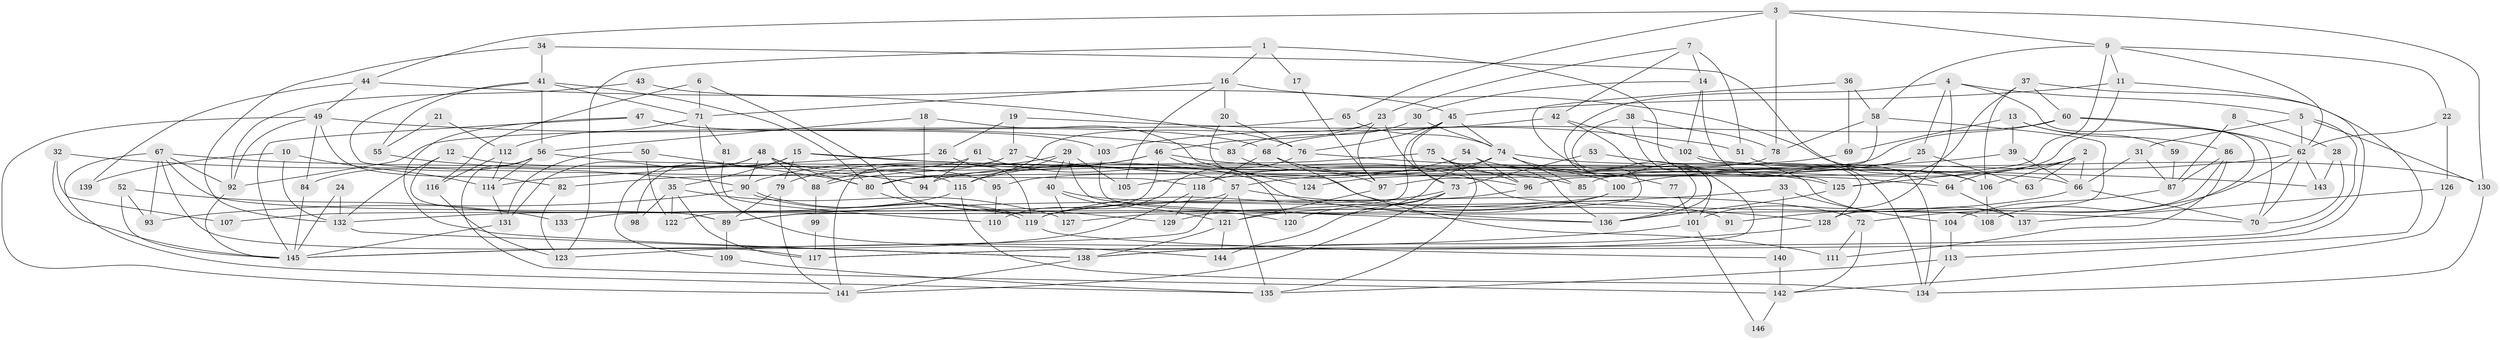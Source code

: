 // coarse degree distribution, {7: 0.0958904109589041, 5: 0.136986301369863, 10: 0.1095890410958904, 3: 0.2465753424657534, 8: 0.0547945205479452, 4: 0.1095890410958904, 2: 0.0958904109589041, 15: 0.0136986301369863, 6: 0.0684931506849315, 9: 0.0136986301369863, 13: 0.0136986301369863, 14: 0.0136986301369863, 1: 0.0136986301369863, 11: 0.0136986301369863}
// Generated by graph-tools (version 1.1) at 2025/18/03/04/25 18:18:39]
// undirected, 146 vertices, 292 edges
graph export_dot {
graph [start="1"]
  node [color=gray90,style=filled];
  1;
  2;
  3;
  4;
  5;
  6;
  7;
  8;
  9;
  10;
  11;
  12;
  13;
  14;
  15;
  16;
  17;
  18;
  19;
  20;
  21;
  22;
  23;
  24;
  25;
  26;
  27;
  28;
  29;
  30;
  31;
  32;
  33;
  34;
  35;
  36;
  37;
  38;
  39;
  40;
  41;
  42;
  43;
  44;
  45;
  46;
  47;
  48;
  49;
  50;
  51;
  52;
  53;
  54;
  55;
  56;
  57;
  58;
  59;
  60;
  61;
  62;
  63;
  64;
  65;
  66;
  67;
  68;
  69;
  70;
  71;
  72;
  73;
  74;
  75;
  76;
  77;
  78;
  79;
  80;
  81;
  82;
  83;
  84;
  85;
  86;
  87;
  88;
  89;
  90;
  91;
  92;
  93;
  94;
  95;
  96;
  97;
  98;
  99;
  100;
  101;
  102;
  103;
  104;
  105;
  106;
  107;
  108;
  109;
  110;
  111;
  112;
  113;
  114;
  115;
  116;
  117;
  118;
  119;
  120;
  121;
  122;
  123;
  124;
  125;
  126;
  127;
  128;
  129;
  130;
  131;
  132;
  133;
  134;
  135;
  136;
  137;
  138;
  139;
  140;
  141;
  142;
  143;
  144;
  145;
  146;
  1 -- 123;
  1 -- 16;
  1 -- 17;
  1 -- 125;
  2 -- 125;
  2 -- 106;
  2 -- 63;
  2 -- 64;
  2 -- 66;
  3 -- 44;
  3 -- 65;
  3 -- 9;
  3 -- 78;
  3 -- 130;
  4 -- 127;
  4 -- 108;
  4 -- 5;
  4 -- 25;
  4 -- 101;
  5 -- 62;
  5 -- 31;
  5 -- 117;
  5 -- 130;
  6 -- 71;
  6 -- 120;
  6 -- 116;
  7 -- 51;
  7 -- 14;
  7 -- 23;
  7 -- 42;
  8 -- 87;
  8 -- 28;
  9 -- 96;
  9 -- 11;
  9 -- 22;
  9 -- 58;
  9 -- 62;
  10 -- 114;
  10 -- 132;
  10 -- 139;
  11 -- 117;
  11 -- 45;
  11 -- 85;
  12 -- 89;
  12 -- 132;
  12 -- 115;
  13 -- 39;
  13 -- 86;
  13 -- 59;
  13 -- 69;
  14 -- 30;
  14 -- 102;
  14 -- 134;
  15 -- 35;
  15 -- 79;
  15 -- 57;
  15 -- 98;
  15 -- 143;
  16 -- 105;
  16 -- 106;
  16 -- 20;
  16 -- 71;
  17 -- 97;
  18 -- 94;
  18 -- 56;
  18 -- 124;
  19 -- 26;
  19 -- 27;
  19 -- 51;
  20 -- 76;
  20 -- 91;
  21 -- 112;
  21 -- 55;
  22 -- 62;
  22 -- 126;
  23 -- 80;
  23 -- 46;
  23 -- 73;
  23 -- 97;
  24 -- 145;
  24 -- 132;
  25 -- 118;
  25 -- 63;
  25 -- 124;
  26 -- 114;
  26 -- 119;
  27 -- 141;
  27 -- 88;
  27 -- 85;
  28 -- 70;
  28 -- 143;
  29 -- 115;
  29 -- 90;
  29 -- 40;
  29 -- 105;
  29 -- 136;
  30 -- 83;
  30 -- 74;
  31 -- 66;
  31 -- 87;
  32 -- 145;
  32 -- 90;
  32 -- 107;
  33 -- 140;
  33 -- 104;
  33 -- 89;
  34 -- 41;
  34 -- 64;
  34 -- 132;
  35 -- 122;
  35 -- 117;
  35 -- 98;
  35 -- 127;
  36 -- 58;
  36 -- 69;
  36 -- 136;
  37 -- 125;
  37 -- 113;
  37 -- 60;
  37 -- 106;
  38 -- 136;
  38 -- 78;
  38 -- 138;
  39 -- 57;
  39 -- 66;
  40 -- 121;
  40 -- 72;
  40 -- 127;
  41 -- 56;
  41 -- 118;
  41 -- 55;
  41 -- 71;
  41 -- 80;
  42 -- 102;
  42 -- 101;
  42 -- 103;
  43 -- 45;
  43 -- 92;
  44 -- 49;
  44 -- 76;
  44 -- 139;
  45 -- 73;
  45 -- 74;
  45 -- 76;
  45 -- 89;
  46 -- 70;
  46 -- 79;
  46 -- 88;
  46 -- 120;
  46 -- 122;
  47 -- 68;
  47 -- 138;
  47 -- 103;
  47 -- 145;
  48 -- 80;
  48 -- 109;
  48 -- 88;
  48 -- 90;
  48 -- 95;
  48 -- 131;
  49 -- 92;
  49 -- 141;
  49 -- 82;
  49 -- 83;
  49 -- 84;
  50 -- 80;
  50 -- 131;
  50 -- 122;
  51 -- 134;
  52 -- 93;
  52 -- 145;
  52 -- 133;
  53 -- 137;
  53 -- 73;
  54 -- 115;
  54 -- 96;
  54 -- 64;
  55 -- 94;
  56 -- 84;
  56 -- 66;
  56 -- 114;
  56 -- 142;
  57 -- 128;
  57 -- 107;
  57 -- 135;
  57 -- 145;
  58 -- 97;
  58 -- 78;
  58 -- 128;
  59 -- 87;
  60 -- 62;
  60 -- 68;
  60 -- 70;
  60 -- 105;
  61 -- 136;
  61 -- 82;
  61 -- 94;
  62 -- 100;
  62 -- 70;
  62 -- 72;
  62 -- 143;
  64 -- 137;
  65 -- 74;
  65 -- 92;
  66 -- 70;
  66 -- 91;
  67 -- 135;
  67 -- 89;
  67 -- 92;
  67 -- 93;
  67 -- 96;
  67 -- 117;
  68 -- 118;
  68 -- 100;
  68 -- 111;
  69 -- 80;
  71 -- 81;
  71 -- 112;
  71 -- 144;
  72 -- 111;
  72 -- 142;
  73 -- 141;
  73 -- 119;
  73 -- 120;
  73 -- 144;
  74 -- 85;
  74 -- 77;
  74 -- 95;
  74 -- 106;
  74 -- 129;
  75 -- 96;
  75 -- 136;
  75 -- 94;
  75 -- 135;
  76 -- 125;
  76 -- 110;
  77 -- 101;
  78 -- 80;
  79 -- 89;
  79 -- 141;
  80 -- 129;
  81 -- 110;
  82 -- 123;
  83 -- 97;
  84 -- 145;
  86 -- 128;
  86 -- 111;
  86 -- 87;
  87 -- 104;
  88 -- 99;
  89 -- 109;
  90 -- 119;
  90 -- 119;
  90 -- 93;
  92 -- 145;
  95 -- 110;
  96 -- 119;
  97 -- 121;
  99 -- 117;
  100 -- 121;
  100 -- 133;
  101 -- 123;
  101 -- 146;
  102 -- 128;
  102 -- 130;
  103 -- 108;
  104 -- 113;
  106 -- 108;
  109 -- 135;
  112 -- 114;
  112 -- 116;
  113 -- 134;
  113 -- 135;
  114 -- 131;
  115 -- 134;
  115 -- 132;
  116 -- 123;
  118 -- 145;
  118 -- 129;
  119 -- 140;
  121 -- 138;
  121 -- 144;
  125 -- 136;
  126 -- 142;
  126 -- 137;
  128 -- 138;
  130 -- 134;
  131 -- 145;
  132 -- 138;
  138 -- 141;
  140 -- 142;
  142 -- 146;
}
